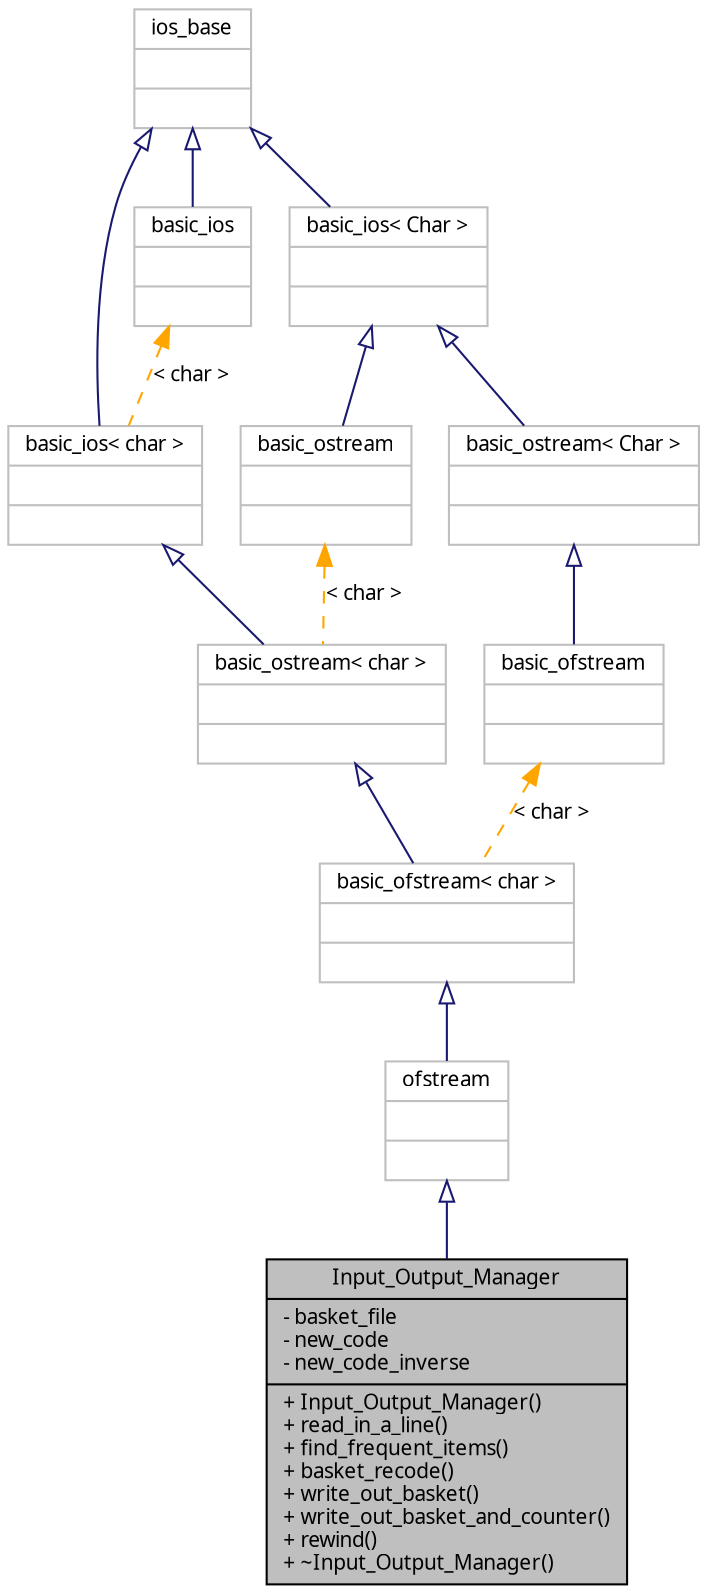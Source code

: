 digraph G
{
  edge [fontname="FreeSans.ttf",fontsize=10,labelfontname="FreeSans.ttf",labelfontsize=10];
  node [fontname="FreeSans.ttf",fontsize=10,shape=record];
  Node1 [label="{Input_Output_Manager\n|- basket_file\l- new_code\l- new_code_inverse\l|+ Input_Output_Manager()\l+ read_in_a_line()\l+ find_frequent_items()\l+ basket_recode()\l+ write_out_basket()\l+ write_out_basket_and_counter()\l+ rewind()\l+ ~Input_Output_Manager()\l}",height=0.2,width=0.4,color="black", fillcolor="grey75", style="filled" fontcolor="black"];
  Node2 -> Node1 [dir=back,color="midnightblue",fontsize=10,style="solid",arrowtail="empty",fontname="FreeSans.ttf"];
  Node2 [label="{ofstream\n||}",height=0.2,width=0.4,color="grey75", fillcolor="white", style="filled",tooltip="STL class."];
  Node3 -> Node2 [dir=back,color="midnightblue",fontsize=10,style="solid",arrowtail="empty",fontname="FreeSans.ttf"];
  Node3 [label="{basic_ofstream\< char \>\n||}",height=0.2,width=0.4,color="grey75", fillcolor="white", style="filled"];
  Node4 -> Node3 [dir=back,color="midnightblue",fontsize=10,style="solid",arrowtail="empty",fontname="FreeSans.ttf"];
  Node4 [label="{basic_ostream\< char \>\n||}",height=0.2,width=0.4,color="grey75", fillcolor="white", style="filled"];
  Node5 -> Node4 [dir=back,color="midnightblue",fontsize=10,style="solid",arrowtail="empty",fontname="FreeSans.ttf"];
  Node5 [label="{basic_ios\< char \>\n||}",height=0.2,width=0.4,color="grey75", fillcolor="white", style="filled"];
  Node6 -> Node5 [dir=back,color="midnightblue",fontsize=10,style="solid",arrowtail="empty",fontname="FreeSans.ttf"];
  Node6 [label="{ios_base\n||}",height=0.2,width=0.4,color="grey75", fillcolor="white", style="filled",tooltip="STL class."];
  Node7 -> Node5 [dir=back,color="orange",fontsize=10,style="dashed",label="\< char \>",fontname="FreeSans.ttf"];
  Node7 [label="{basic_ios\n||}",height=0.2,width=0.4,color="grey75", fillcolor="white", style="filled",tooltip="STL class."];
  Node6 -> Node7 [dir=back,color="midnightblue",fontsize=10,style="solid",arrowtail="empty",fontname="FreeSans.ttf"];
  Node8 -> Node4 [dir=back,color="orange",fontsize=10,style="dashed",label="\< char \>",fontname="FreeSans.ttf"];
  Node8 [label="{basic_ostream\n||}",height=0.2,width=0.4,color="grey75", fillcolor="white", style="filled",tooltip="STL class."];
  Node9 -> Node8 [dir=back,color="midnightblue",fontsize=10,style="solid",arrowtail="empty",fontname="FreeSans.ttf"];
  Node9 [label="{basic_ios\< Char \>\n||}",height=0.2,width=0.4,color="grey75", fillcolor="white", style="filled",tooltip="STL class."];
  Node6 -> Node9 [dir=back,color="midnightblue",fontsize=10,style="solid",arrowtail="empty",fontname="FreeSans.ttf"];
  Node10 -> Node3 [dir=back,color="orange",fontsize=10,style="dashed",label="\< char \>",fontname="FreeSans.ttf"];
  Node10 [label="{basic_ofstream\n||}",height=0.2,width=0.4,color="grey75", fillcolor="white", style="filled",tooltip="STL class."];
  Node11 -> Node10 [dir=back,color="midnightblue",fontsize=10,style="solid",arrowtail="empty",fontname="FreeSans.ttf"];
  Node11 [label="{basic_ostream\< Char \>\n||}",height=0.2,width=0.4,color="grey75", fillcolor="white", style="filled",tooltip="STL class."];
  Node9 -> Node11 [dir=back,color="midnightblue",fontsize=10,style="solid",arrowtail="empty",fontname="FreeSans.ttf"];
}
